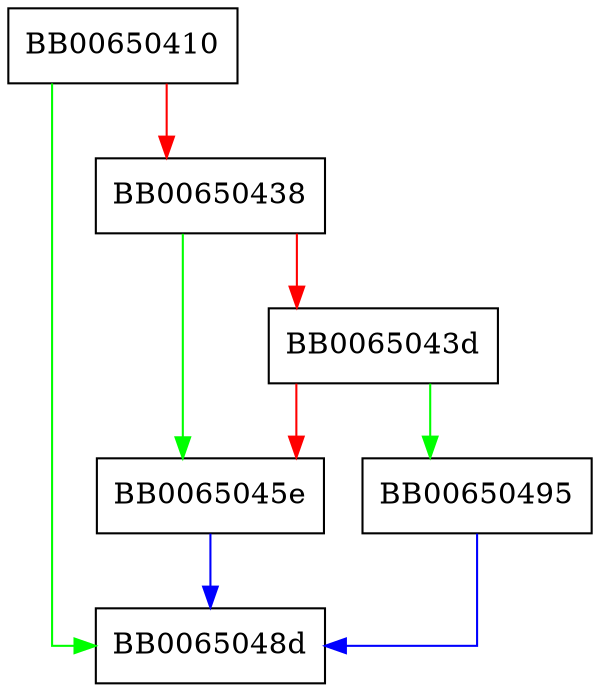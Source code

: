 digraph TS_RESP_CTX_new_ex {
  node [shape="box"];
  graph [splines=ortho];
  BB00650410 -> BB0065048d [color="green"];
  BB00650410 -> BB00650438 [color="red"];
  BB00650438 -> BB0065045e [color="green"];
  BB00650438 -> BB0065043d [color="red"];
  BB0065043d -> BB00650495 [color="green"];
  BB0065043d -> BB0065045e [color="red"];
  BB0065045e -> BB0065048d [color="blue"];
  BB00650495 -> BB0065048d [color="blue"];
}